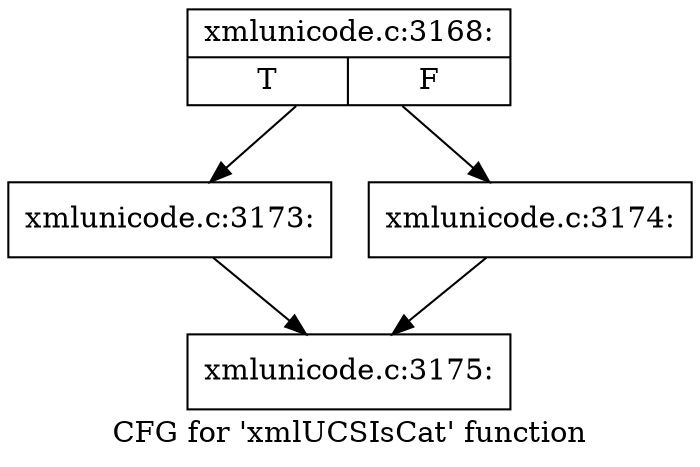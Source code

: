 digraph "CFG for 'xmlUCSIsCat' function" {
	label="CFG for 'xmlUCSIsCat' function";

	Node0x4edb950 [shape=record,label="{xmlunicode.c:3168:|{<s0>T|<s1>F}}"];
	Node0x4edb950 -> Node0x4edc770;
	Node0x4edb950 -> Node0x4edc7c0;
	Node0x4edc770 [shape=record,label="{xmlunicode.c:3173:}"];
	Node0x4edc770 -> Node0x4e79660;
	Node0x4edc7c0 [shape=record,label="{xmlunicode.c:3174:}"];
	Node0x4edc7c0 -> Node0x4e79660;
	Node0x4e79660 [shape=record,label="{xmlunicode.c:3175:}"];
}
